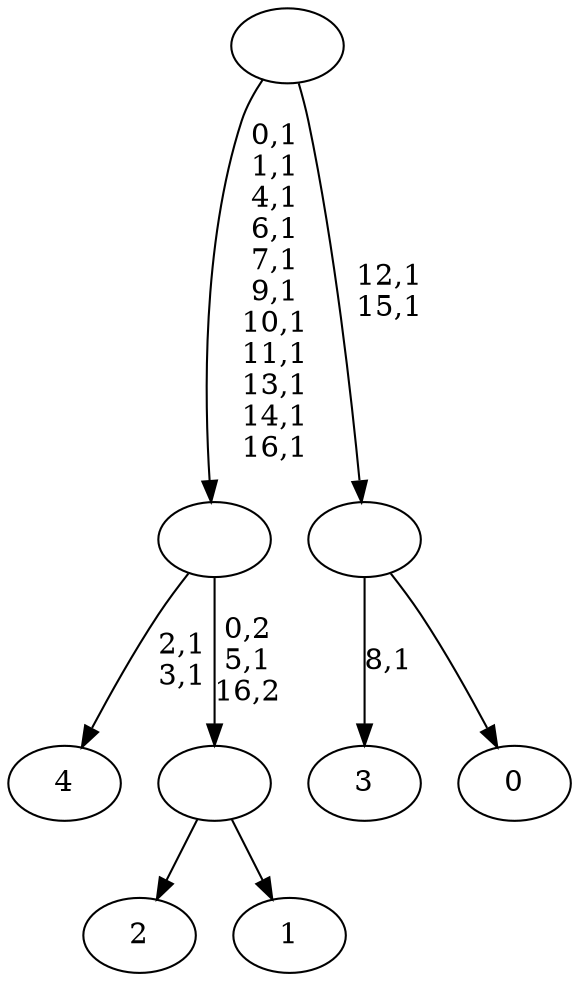 digraph T {
	22 [label="4"]
	19 [label="3"]
	17 [label="2"]
	16 [label="1"]
	15 [label=""]
	14 [label=""]
	3 [label="0"]
	2 [label=""]
	0 [label=""]
	15 -> 17 [label=""]
	15 -> 16 [label=""]
	14 -> 22 [label="2,1\n3,1"]
	14 -> 15 [label="0,2\n5,1\n16,2"]
	2 -> 19 [label="8,1"]
	2 -> 3 [label=""]
	0 -> 2 [label="12,1\n15,1"]
	0 -> 14 [label="0,1\n1,1\n4,1\n6,1\n7,1\n9,1\n10,1\n11,1\n13,1\n14,1\n16,1"]
}
